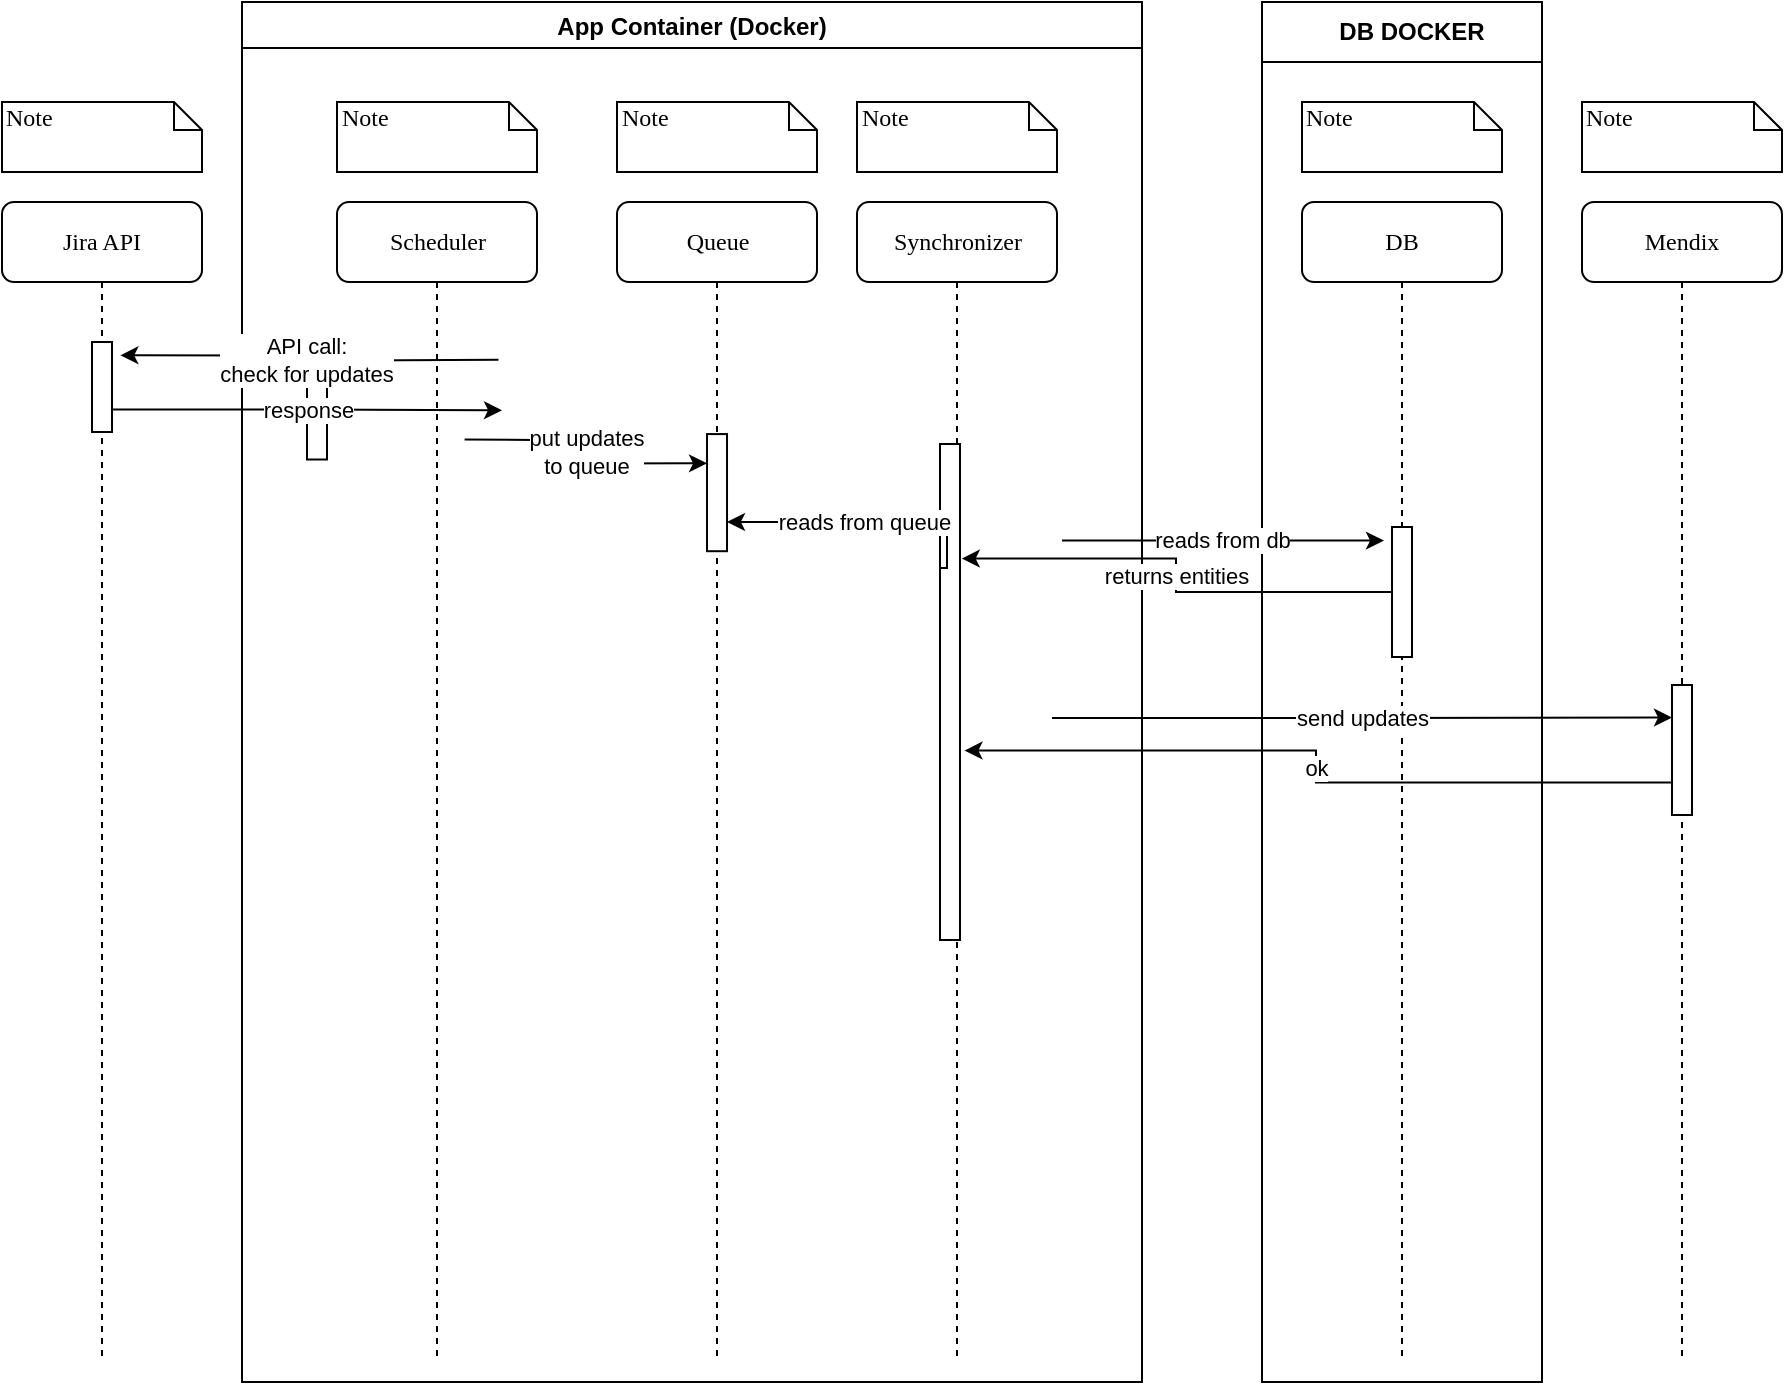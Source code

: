 <mxfile version="14.8.0" type="github">
  <diagram name="Page-1" id="13e1069c-82ec-6db2-03f1-153e76fe0fe0">
    <mxGraphModel dx="3464" dy="1932" grid="1" gridSize="10" guides="1" tooltips="1" connect="1" arrows="1" fold="1" page="1" pageScale="1" pageWidth="1100" pageHeight="850" background="none" math="0" shadow="0">
      <root>
        <mxCell id="0" />
        <mxCell id="1" parent="0" />
        <mxCell id="7baba1c4bc27f4b0-2" value="Queue" style="shape=umlLifeline;perimeter=lifelinePerimeter;whiteSpace=wrap;html=1;container=1;collapsible=0;recursiveResize=0;outlineConnect=0;rounded=1;shadow=0;comic=0;labelBackgroundColor=none;strokeWidth=1;fontFamily=Verdana;fontSize=12;align=center;" parent="1" vertex="1">
          <mxGeometry x="197.5" y="80" width="100" height="580" as="geometry" />
        </mxCell>
        <mxCell id="fsGh_cMMgrtnSyg-6Mho-3" value="" style="rounded=0;whiteSpace=wrap;html=1;rotation=90;" parent="7baba1c4bc27f4b0-2" vertex="1">
          <mxGeometry x="20.73" y="140.32" width="58.56" height="10" as="geometry" />
        </mxCell>
        <mxCell id="7baba1c4bc27f4b0-3" value="Synchronizer" style="shape=umlLifeline;perimeter=lifelinePerimeter;whiteSpace=wrap;html=1;container=1;collapsible=0;recursiveResize=0;outlineConnect=0;rounded=1;shadow=0;comic=0;labelBackgroundColor=none;strokeWidth=1;fontFamily=Verdana;fontSize=12;align=center;" parent="1" vertex="1">
          <mxGeometry x="317.5" y="80" width="100" height="580" as="geometry" />
        </mxCell>
        <mxCell id="7baba1c4bc27f4b0-4" value="DB" style="shape=umlLifeline;perimeter=lifelinePerimeter;whiteSpace=wrap;html=1;container=1;collapsible=0;recursiveResize=0;outlineConnect=0;rounded=1;shadow=0;comic=0;labelBackgroundColor=none;strokeWidth=1;fontFamily=Verdana;fontSize=12;align=center;" parent="1" vertex="1">
          <mxGeometry x="540" y="80" width="100" height="580" as="geometry" />
        </mxCell>
        <mxCell id="7baba1c4bc27f4b0-5" value="Jira API" style="shape=umlLifeline;perimeter=lifelinePerimeter;whiteSpace=wrap;html=1;container=1;collapsible=0;recursiveResize=0;outlineConnect=0;rounded=1;shadow=0;comic=0;labelBackgroundColor=none;strokeWidth=1;fontFamily=Verdana;fontSize=12;align=center;" parent="1" vertex="1">
          <mxGeometry x="-110" y="80" width="100" height="580" as="geometry" />
        </mxCell>
        <mxCell id="7baba1c4bc27f4b0-6" value="&lt;div&gt;Mendix&lt;/div&gt;" style="shape=umlLifeline;perimeter=lifelinePerimeter;whiteSpace=wrap;html=1;container=1;collapsible=0;recursiveResize=0;outlineConnect=0;rounded=1;shadow=0;comic=0;labelBackgroundColor=none;strokeWidth=1;fontFamily=Verdana;fontSize=12;align=center;" parent="1" vertex="1">
          <mxGeometry x="680" y="80" width="100" height="580" as="geometry" />
        </mxCell>
        <mxCell id="7baba1c4bc27f4b0-8" value="Scheduler" style="shape=umlLifeline;perimeter=lifelinePerimeter;whiteSpace=wrap;html=1;container=1;collapsible=0;recursiveResize=0;outlineConnect=0;rounded=1;shadow=0;comic=0;labelBackgroundColor=none;strokeWidth=1;fontFamily=Verdana;fontSize=12;align=center;" parent="1" vertex="1">
          <mxGeometry x="57.5" y="80" width="100" height="580" as="geometry" />
        </mxCell>
        <mxCell id="7baba1c4bc27f4b0-40" value="Note" style="shape=note;whiteSpace=wrap;html=1;size=14;verticalAlign=top;align=left;spacingTop=-6;rounded=0;shadow=0;comic=0;labelBackgroundColor=none;strokeWidth=1;fontFamily=Verdana;fontSize=12" parent="1" vertex="1">
          <mxGeometry x="57.5" y="30" width="100" height="35" as="geometry" />
        </mxCell>
        <mxCell id="7baba1c4bc27f4b0-41" value="Note" style="shape=note;whiteSpace=wrap;html=1;size=14;verticalAlign=top;align=left;spacingTop=-6;rounded=0;shadow=0;comic=0;labelBackgroundColor=none;strokeWidth=1;fontFamily=Verdana;fontSize=12" parent="1" vertex="1">
          <mxGeometry x="197.5" y="30" width="100" height="35" as="geometry" />
        </mxCell>
        <mxCell id="7baba1c4bc27f4b0-42" value="Note" style="shape=note;whiteSpace=wrap;html=1;size=14;verticalAlign=top;align=left;spacingTop=-6;rounded=0;shadow=0;comic=0;labelBackgroundColor=none;strokeWidth=1;fontFamily=Verdana;fontSize=12" parent="1" vertex="1">
          <mxGeometry x="317.5" y="30" width="100" height="35" as="geometry" />
        </mxCell>
        <mxCell id="7baba1c4bc27f4b0-43" value="Note" style="shape=note;whiteSpace=wrap;html=1;size=14;verticalAlign=top;align=left;spacingTop=-6;rounded=0;shadow=0;comic=0;labelBackgroundColor=none;strokeWidth=1;fontFamily=Verdana;fontSize=12" parent="1" vertex="1">
          <mxGeometry x="540" y="30" width="100" height="35" as="geometry" />
        </mxCell>
        <mxCell id="7baba1c4bc27f4b0-44" value="Note" style="shape=note;whiteSpace=wrap;html=1;size=14;verticalAlign=top;align=left;spacingTop=-6;rounded=0;shadow=0;comic=0;labelBackgroundColor=none;strokeWidth=1;fontFamily=Verdana;fontSize=12" parent="1" vertex="1">
          <mxGeometry x="-110" y="30" width="100" height="35" as="geometry" />
        </mxCell>
        <mxCell id="7baba1c4bc27f4b0-45" value="Note" style="shape=note;whiteSpace=wrap;html=1;size=14;verticalAlign=top;align=left;spacingTop=-6;rounded=0;shadow=0;comic=0;labelBackgroundColor=none;strokeWidth=1;fontFamily=Verdana;fontSize=12" parent="1" vertex="1">
          <mxGeometry x="680" y="30" width="100" height="35" as="geometry" />
        </mxCell>
        <mxCell id="fsGh_cMMgrtnSyg-6Mho-2" value="App Container (Docker)" style="swimlane;" parent="1" vertex="1">
          <mxGeometry x="10" y="-20" width="450" height="690" as="geometry">
            <mxRectangle x="70" y="-20" width="160" height="23" as="alternateBounds" />
          </mxGeometry>
        </mxCell>
        <mxCell id="fsGh_cMMgrtnSyg-6Mho-13" value="" style="rounded=0;whiteSpace=wrap;html=1;rotation=90;" parent="fsGh_cMMgrtnSyg-6Mho-2" vertex="1">
          <mxGeometry x="10" y="196.25" width="55" height="10" as="geometry" />
        </mxCell>
        <mxCell id="vzu1NjE-4L5EP2pD95p_-2" value="" style="rounded=0;whiteSpace=wrap;html=1;rotation=90;" parent="fsGh_cMMgrtnSyg-6Mho-2" vertex="1">
          <mxGeometry x="230" y="340" width="248" height="10" as="geometry" />
        </mxCell>
        <mxCell id="fsGh_cMMgrtnSyg-6Mho-10" value="&lt;div&gt;response&lt;/div&gt;" style="edgeStyle=orthogonalEdgeStyle;rounded=0;orthogonalLoop=1;jettySize=auto;html=1;exitX=0.75;exitY=0;exitDx=0;exitDy=0;" parent="1" source="fsGh_cMMgrtnSyg-6Mho-7" edge="1">
          <mxGeometry relative="1" as="geometry">
            <mxPoint x="140" y="184.167" as="targetPoint" />
          </mxGeometry>
        </mxCell>
        <mxCell id="fsGh_cMMgrtnSyg-6Mho-7" value="" style="rounded=0;whiteSpace=wrap;html=1;rotation=90;" parent="1" vertex="1">
          <mxGeometry x="-82.5" y="167.5" width="45" height="10" as="geometry" />
        </mxCell>
        <mxCell id="fsGh_cMMgrtnSyg-6Mho-8" value="&lt;div&gt;API call: &lt;br&gt;&lt;/div&gt;&lt;div&gt;check for updates&lt;/div&gt;" style="edgeStyle=orthogonalEdgeStyle;rounded=0;orthogonalLoop=1;jettySize=auto;html=1;entryX=0.148;entryY=-0.417;entryDx=0;entryDy=0;entryPerimeter=0;exitX=0.25;exitY=1;exitDx=0;exitDy=0;" parent="1" target="fsGh_cMMgrtnSyg-6Mho-7" edge="1">
          <mxGeometry relative="1" as="geometry">
            <mxPoint x="138.25" y="158.875" as="sourcePoint" />
          </mxGeometry>
        </mxCell>
        <mxCell id="fsGh_cMMgrtnSyg-6Mho-16" value="&lt;div&gt;put updates &lt;br&gt;&lt;/div&gt;&lt;div&gt;to queue&lt;/div&gt;" style="edgeStyle=orthogonalEdgeStyle;rounded=0;orthogonalLoop=1;jettySize=auto;html=1;exitX=0.165;exitY=-0.13;exitDx=0;exitDy=0;exitPerimeter=0;entryX=0.25;entryY=1;entryDx=0;entryDy=0;" parent="1" target="fsGh_cMMgrtnSyg-6Mho-3" edge="1">
          <mxGeometry relative="1" as="geometry">
            <mxPoint x="121.3" y="198.712" as="sourcePoint" />
            <mxPoint x="217.5" y="199" as="targetPoint" />
          </mxGeometry>
        </mxCell>
        <mxCell id="fsGh_cMMgrtnSyg-6Mho-18" value="&#xa;&#xa;&#xa;" style="swimlane;startSize=30;" parent="1" vertex="1">
          <mxGeometry x="520" y="-20" width="140" height="690" as="geometry" />
        </mxCell>
        <mxCell id="vzu1NjE-4L5EP2pD95p_-13" value="&lt;b&gt;DB DOCKER&lt;/b&gt;" style="text;html=1;strokeColor=none;fillColor=none;align=center;verticalAlign=middle;whiteSpace=wrap;rounded=0;" parent="fsGh_cMMgrtnSyg-6Mho-18" vertex="1">
          <mxGeometry x="30" width="90" height="30" as="geometry" />
        </mxCell>
        <mxCell id="vzu1NjE-4L5EP2pD95p_-4" value="" style="rounded=0;whiteSpace=wrap;html=1;rotation=90;" parent="fsGh_cMMgrtnSyg-6Mho-18" vertex="1">
          <mxGeometry x="37.5" y="290" width="65" height="10" as="geometry" />
        </mxCell>
        <mxCell id="2GlY7BPdo1_9ETP3Kefk-10" value="&lt;div&gt;ok&lt;/div&gt;" style="edgeStyle=orthogonalEdgeStyle;rounded=0;orthogonalLoop=1;jettySize=auto;html=1;exitX=0.75;exitY=1;exitDx=0;exitDy=0;entryX=0.618;entryY=-0.222;entryDx=0;entryDy=0;entryPerimeter=0;" edge="1" parent="1" source="vzu1NjE-4L5EP2pD95p_-6" target="vzu1NjE-4L5EP2pD95p_-2">
          <mxGeometry relative="1" as="geometry" />
        </mxCell>
        <mxCell id="vzu1NjE-4L5EP2pD95p_-6" value="" style="rounded=0;whiteSpace=wrap;html=1;rotation=90;" parent="1" vertex="1">
          <mxGeometry x="697.5" y="349" width="65" height="10" as="geometry" />
        </mxCell>
        <mxCell id="2GlY7BPdo1_9ETP3Kefk-3" value="reads from queue" style="edgeStyle=orthogonalEdgeStyle;rounded=0;orthogonalLoop=1;jettySize=auto;html=1;exitX=0.25;exitY=1;exitDx=0;exitDy=0;entryX=0.75;entryY=0;entryDx=0;entryDy=0;" edge="1" parent="1" source="vzu1NjE-4L5EP2pD95p_-2" target="fsGh_cMMgrtnSyg-6Mho-3">
          <mxGeometry relative="1" as="geometry">
            <Array as="points">
              <mxPoint x="362.5" y="240" />
            </Array>
          </mxGeometry>
        </mxCell>
        <mxCell id="vzu1NjE-4L5EP2pD95p_-5" value="reads from db" style="edgeStyle=orthogonalEdgeStyle;rounded=0;orthogonalLoop=1;jettySize=auto;html=1;" parent="1" edge="1">
          <mxGeometry x="-0.006" relative="1" as="geometry">
            <mxPoint x="420" y="249.31" as="sourcePoint" />
            <mxPoint x="581" y="249.31" as="targetPoint" />
            <Array as="points">
              <mxPoint x="500" y="249.31" />
              <mxPoint x="500" y="249.31" />
            </Array>
            <mxPoint as="offset" />
          </mxGeometry>
        </mxCell>
        <mxCell id="2GlY7BPdo1_9ETP3Kefk-6" value="returns entities" style="edgeStyle=orthogonalEdgeStyle;rounded=0;orthogonalLoop=1;jettySize=auto;html=1;exitX=0.5;exitY=1;exitDx=0;exitDy=0;entryX=0.231;entryY=-0.088;entryDx=0;entryDy=0;entryPerimeter=0;" edge="1" parent="1" source="vzu1NjE-4L5EP2pD95p_-4" target="vzu1NjE-4L5EP2pD95p_-2">
          <mxGeometry relative="1" as="geometry">
            <mxPoint x="420" y="275" as="targetPoint" />
          </mxGeometry>
        </mxCell>
        <mxCell id="2GlY7BPdo1_9ETP3Kefk-9" value="&lt;div&gt;send updates&lt;/div&gt;" style="edgeStyle=orthogonalEdgeStyle;rounded=0;orthogonalLoop=1;jettySize=auto;html=1;entryX=0.25;entryY=1;entryDx=0;entryDy=0;" edge="1" parent="1" target="vzu1NjE-4L5EP2pD95p_-6">
          <mxGeometry relative="1" as="geometry">
            <mxPoint x="415" y="338" as="sourcePoint" />
            <mxPoint x="725" y="339" as="targetPoint" />
            <Array as="points">
              <mxPoint x="570" y="338" />
            </Array>
          </mxGeometry>
        </mxCell>
      </root>
    </mxGraphModel>
  </diagram>
</mxfile>
